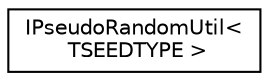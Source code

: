 digraph "Graphical Class Hierarchy"
{
 // LATEX_PDF_SIZE
  edge [fontname="Helvetica",fontsize="10",labelfontname="Helvetica",labelfontsize="10"];
  node [fontname="Helvetica",fontsize="10",shape=record];
  rankdir="LR";
  Node0 [label="IPseudoRandomUtil\<\l TSEEDTYPE \>",height=0.2,width=0.4,color="black", fillcolor="white", style="filled",URL="$class_i_pseudo_random_util.html",tooltip=" "];
}
